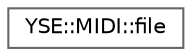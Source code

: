 digraph "Graphical Class Hierarchy"
{
 // LATEX_PDF_SIZE
  bgcolor="transparent";
  edge [fontname=Helvetica,fontsize=10,labelfontname=Helvetica,labelfontsize=10];
  node [fontname=Helvetica,fontsize=10,shape=box,height=0.2,width=0.4];
  rankdir="LR";
  Node0 [id="Node000000",label="YSE::MIDI::file",height=0.2,width=0.4,color="grey40", fillcolor="white", style="filled",URL="$class_y_s_e_1_1_m_i_d_i_1_1file.html",tooltip=" "];
}
